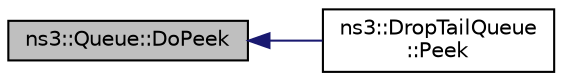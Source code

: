 digraph "ns3::Queue::DoPeek"
{
  edge [fontname="Helvetica",fontsize="10",labelfontname="Helvetica",labelfontsize="10"];
  node [fontname="Helvetica",fontsize="10",shape=record];
  rankdir="LR";
  Node1 [label="ns3::Queue::DoPeek",height=0.2,width=0.4,color="black", fillcolor="grey75", style="filled", fontcolor="black"];
  Node1 -> Node2 [dir="back",color="midnightblue",fontsize="10",style="solid"];
  Node2 [label="ns3::DropTailQueue\l::Peek",height=0.2,width=0.4,color="black", fillcolor="white", style="filled",URL="$d8/dc9/classns3_1_1DropTailQueue.html#a2dec998dc6d59a31ac91d6b584dce371"];
}
